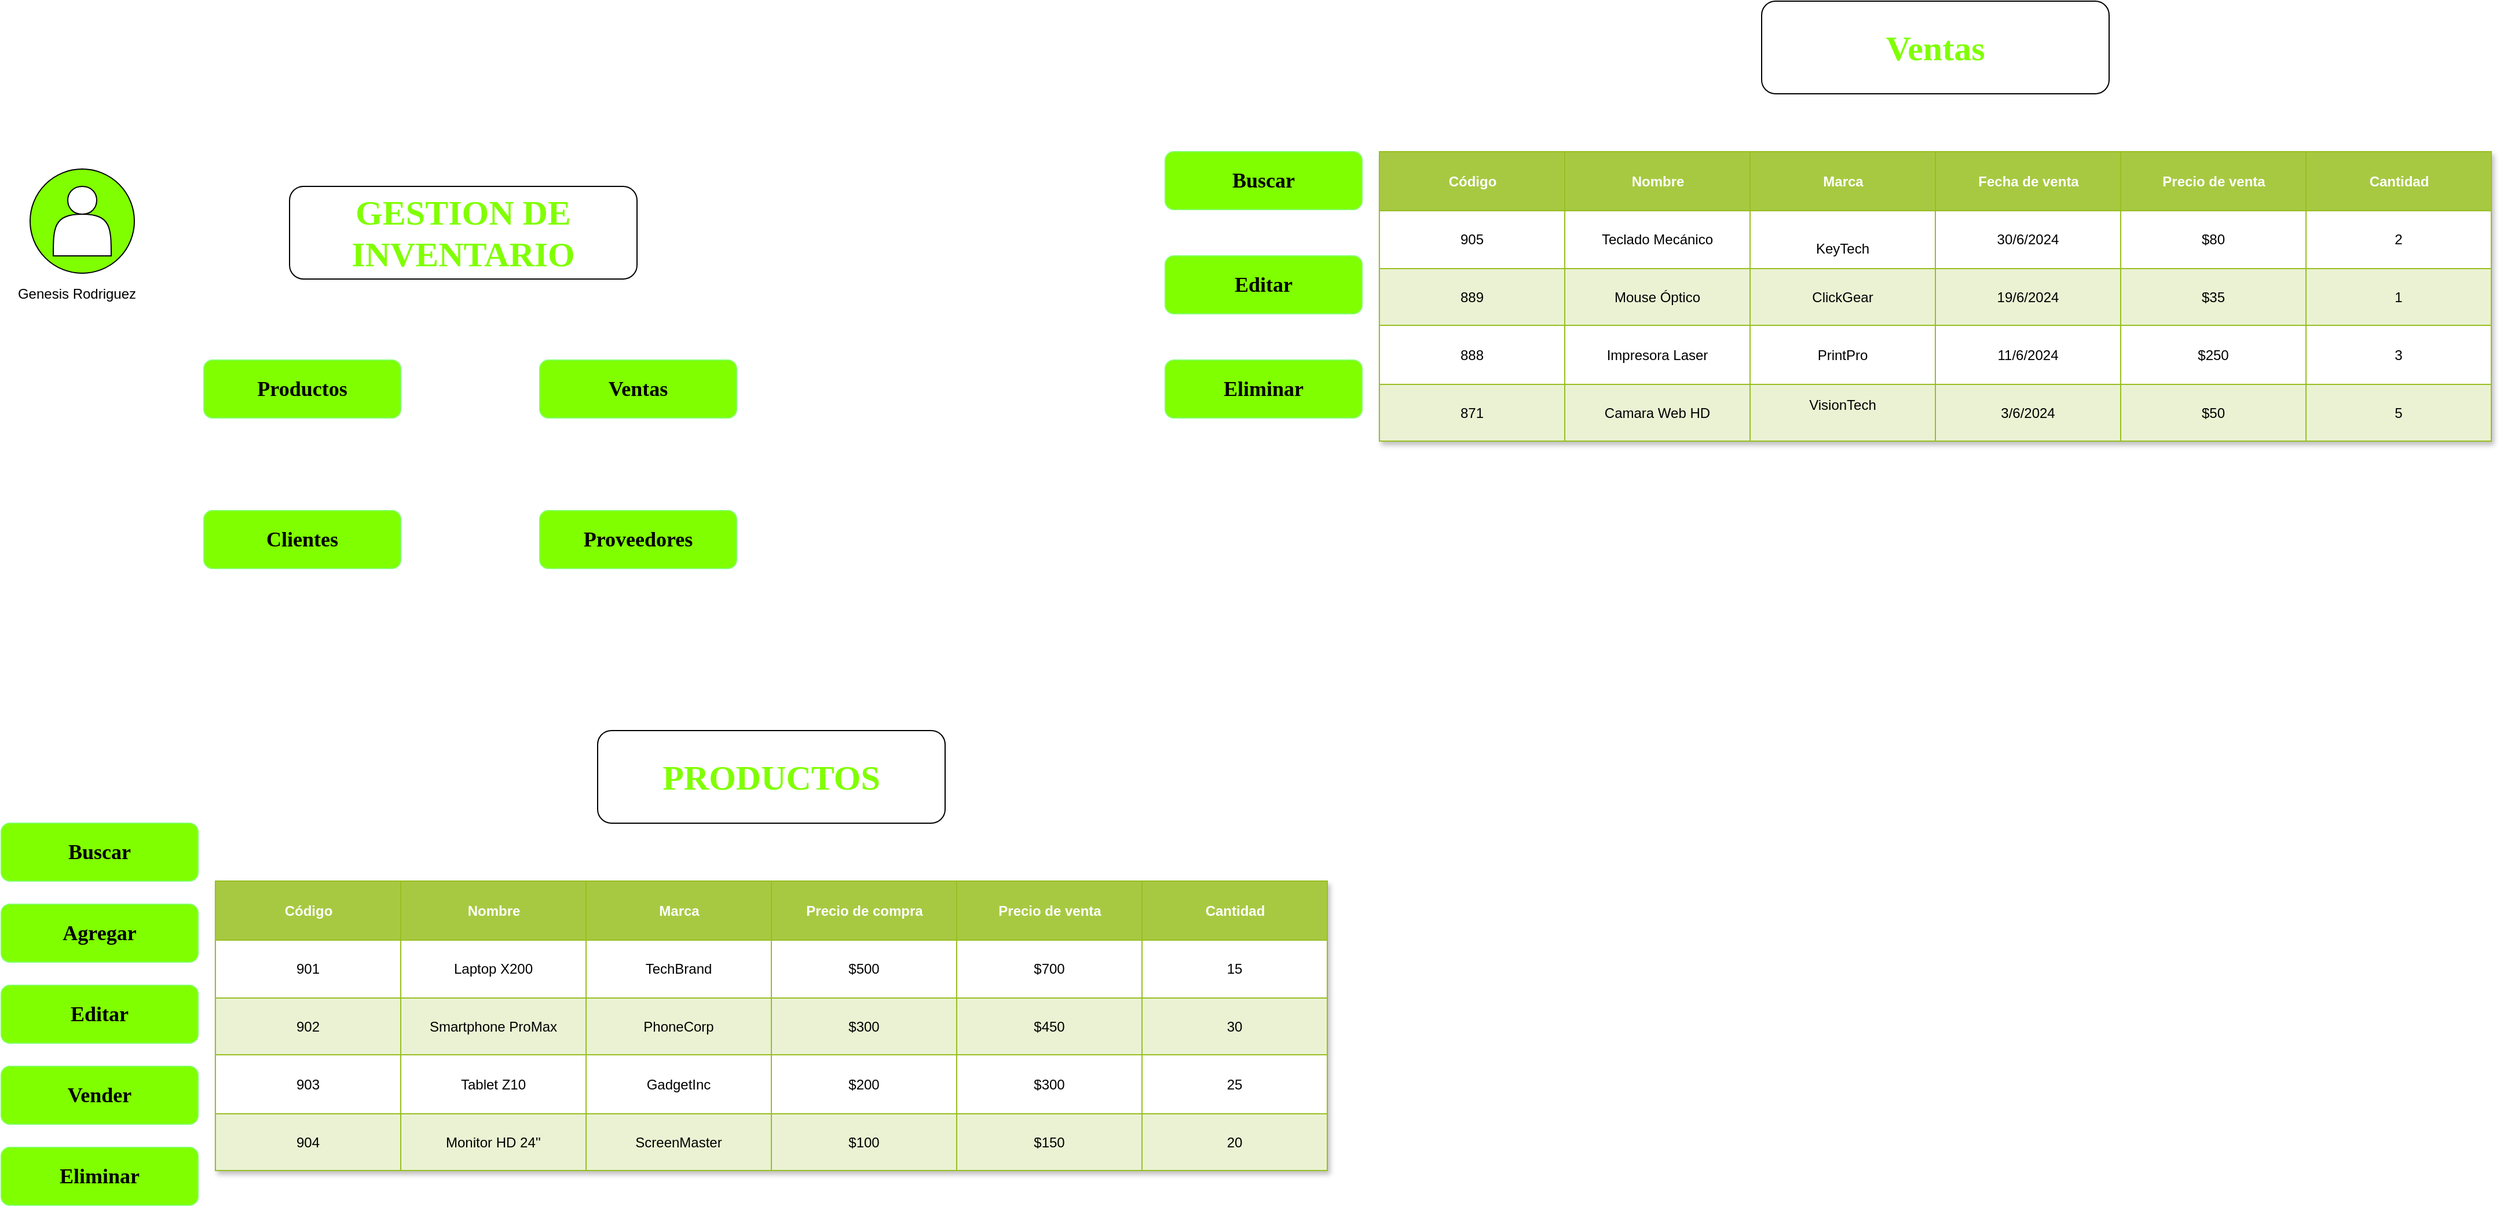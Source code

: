 <mxfile version="24.7.5">
  <diagram name="Página-1" id="o26j8xtppPVwbAAESZ1I">
    <mxGraphModel dx="1411" dy="800" grid="1" gridSize="10" guides="1" tooltips="1" connect="1" arrows="1" fold="1" page="1" pageScale="1" pageWidth="827" pageHeight="1169" math="0" shadow="0">
      <root>
        <mxCell id="0" />
        <mxCell id="1" parent="0" />
        <mxCell id="sc70_CKnT4Qj9o-1Ib0b-28" value="" style="ellipse;whiteSpace=wrap;html=1;aspect=fixed;fillColor=#80FF00;" vertex="1" parent="1">
          <mxGeometry x="40" y="225" width="90" height="90" as="geometry" />
        </mxCell>
        <mxCell id="sc70_CKnT4Qj9o-1Ib0b-1" value="&lt;h1&gt;&lt;font color=&quot;#80ff00&quot; style=&quot;font-size: 30px;&quot; face=&quot;Times New Roman&quot;&gt;GESTION DE INVENTARIO&lt;/font&gt;&lt;/h1&gt;" style="rounded=1;whiteSpace=wrap;html=1;" vertex="1" parent="1">
          <mxGeometry x="264" y="240" width="300" height="80" as="geometry" />
        </mxCell>
        <mxCell id="sc70_CKnT4Qj9o-1Ib0b-2" value="&lt;h2&gt;&lt;font face=&quot;Times New Roman&quot;&gt;Productos&lt;/font&gt;&lt;/h2&gt;" style="rounded=1;whiteSpace=wrap;html=1;fillColor=#80FF00;strokeColor=#80ff66;" vertex="1" parent="1">
          <mxGeometry x="190" y="390" width="170" height="50" as="geometry" />
        </mxCell>
        <mxCell id="sc70_CKnT4Qj9o-1Ib0b-24" value="&lt;h2&gt;&lt;font face=&quot;Times New Roman&quot;&gt;Clientes&lt;/font&gt;&lt;/h2&gt;" style="rounded=1;whiteSpace=wrap;html=1;fillColor=#80FF00;strokeColor=#80ff66;" vertex="1" parent="1">
          <mxGeometry x="190" y="520" width="170" height="50" as="geometry" />
        </mxCell>
        <mxCell id="sc70_CKnT4Qj9o-1Ib0b-25" value="&lt;h2&gt;&lt;font face=&quot;Times New Roman&quot;&gt;Ventas&lt;/font&gt;&lt;/h2&gt;" style="rounded=1;whiteSpace=wrap;html=1;fillColor=#80FF00;strokeColor=#80ff66;" vertex="1" parent="1">
          <mxGeometry x="480" y="390" width="170" height="50" as="geometry" />
        </mxCell>
        <mxCell id="sc70_CKnT4Qj9o-1Ib0b-26" value="&lt;h2&gt;&lt;font face=&quot;Times New Roman&quot;&gt;Proveedores&lt;/font&gt;&lt;/h2&gt;" style="rounded=1;whiteSpace=wrap;html=1;fillColor=#80FF00;strokeColor=#80ff66;" vertex="1" parent="1">
          <mxGeometry x="480" y="520" width="170" height="50" as="geometry" />
        </mxCell>
        <mxCell id="sc70_CKnT4Qj9o-1Ib0b-27" value="" style="shape=actor;whiteSpace=wrap;html=1;fillColor=#FFFFFF;" vertex="1" parent="1">
          <mxGeometry x="60" y="240" width="50" height="60" as="geometry" />
        </mxCell>
        <mxCell id="sc70_CKnT4Qj9o-1Ib0b-29" value="Genesis Rodriguez" style="text;html=1;align=center;verticalAlign=middle;resizable=0;points=[];autosize=1;strokeColor=none;fillColor=none;" vertex="1" parent="1">
          <mxGeometry x="15" y="318" width="130" height="30" as="geometry" />
        </mxCell>
        <mxCell id="sc70_CKnT4Qj9o-1Ib0b-31" value="&lt;h1&gt;&lt;font color=&quot;#80ff00&quot; style=&quot;font-size: 30px;&quot; face=&quot;Times New Roman&quot;&gt;PRODUCTOS&lt;/font&gt;&lt;/h1&gt;" style="rounded=1;whiteSpace=wrap;html=1;" vertex="1" parent="1">
          <mxGeometry x="530" y="710" width="300" height="80" as="geometry" />
        </mxCell>
        <mxCell id="sc70_CKnT4Qj9o-1Ib0b-38" value="Assets" style="childLayout=tableLayout;recursiveResize=0;strokeColor=#98bf21;fillColor=#80FF00;shadow=1;" vertex="1" parent="1">
          <mxGeometry x="200" y="840" width="960" height="250" as="geometry" />
        </mxCell>
        <mxCell id="sc70_CKnT4Qj9o-1Ib0b-39" style="shape=tableRow;horizontal=0;startSize=0;swimlaneHead=0;swimlaneBody=0;top=0;left=0;bottom=0;right=0;dropTarget=0;collapsible=0;recursiveResize=0;expand=0;fontStyle=0;strokeColor=inherit;fillColor=#ffffff;" vertex="1" parent="sc70_CKnT4Qj9o-1Ib0b-38">
          <mxGeometry width="960" height="51" as="geometry" />
        </mxCell>
        <mxCell id="sc70_CKnT4Qj9o-1Ib0b-40" value="Código" style="connectable=0;recursiveResize=0;strokeColor=inherit;fillColor=#A7C942;align=center;fontStyle=1;fontColor=#FFFFFF;html=1;" vertex="1" parent="sc70_CKnT4Qj9o-1Ib0b-39">
          <mxGeometry width="160" height="51" as="geometry">
            <mxRectangle width="160" height="51" as="alternateBounds" />
          </mxGeometry>
        </mxCell>
        <mxCell id="sc70_CKnT4Qj9o-1Ib0b-41" value="Nombre" style="connectable=0;recursiveResize=0;strokeColor=inherit;fillColor=#A7C942;align=center;fontStyle=1;fontColor=#FFFFFF;html=1;" vertex="1" parent="sc70_CKnT4Qj9o-1Ib0b-39">
          <mxGeometry x="160" width="160" height="51" as="geometry">
            <mxRectangle width="160" height="51" as="alternateBounds" />
          </mxGeometry>
        </mxCell>
        <mxCell id="sc70_CKnT4Qj9o-1Ib0b-42" value="Marca" style="connectable=0;recursiveResize=0;strokeColor=inherit;fillColor=#A7C942;align=center;fontStyle=1;fontColor=#FFFFFF;html=1;" vertex="1" parent="sc70_CKnT4Qj9o-1Ib0b-39">
          <mxGeometry x="320" width="160" height="51" as="geometry">
            <mxRectangle width="160" height="51" as="alternateBounds" />
          </mxGeometry>
        </mxCell>
        <mxCell id="sc70_CKnT4Qj9o-1Ib0b-59" value="Precio de compra" style="connectable=0;recursiveResize=0;strokeColor=inherit;fillColor=#A7C942;align=center;fontStyle=1;fontColor=#FFFFFF;html=1;" vertex="1" parent="sc70_CKnT4Qj9o-1Ib0b-39">
          <mxGeometry x="480" width="160" height="51" as="geometry">
            <mxRectangle width="160" height="51" as="alternateBounds" />
          </mxGeometry>
        </mxCell>
        <mxCell id="sc70_CKnT4Qj9o-1Ib0b-64" value="Precio de venta" style="connectable=0;recursiveResize=0;strokeColor=inherit;fillColor=#A7C942;align=center;fontStyle=1;fontColor=#FFFFFF;html=1;" vertex="1" parent="sc70_CKnT4Qj9o-1Ib0b-39">
          <mxGeometry x="640" width="160" height="51" as="geometry">
            <mxRectangle width="160" height="51" as="alternateBounds" />
          </mxGeometry>
        </mxCell>
        <mxCell id="sc70_CKnT4Qj9o-1Ib0b-69" value="Cantidad" style="connectable=0;recursiveResize=0;strokeColor=inherit;fillColor=#A7C942;align=center;fontStyle=1;fontColor=#FFFFFF;html=1;" vertex="1" parent="sc70_CKnT4Qj9o-1Ib0b-39">
          <mxGeometry x="800" width="160" height="51" as="geometry">
            <mxRectangle width="160" height="51" as="alternateBounds" />
          </mxGeometry>
        </mxCell>
        <mxCell id="sc70_CKnT4Qj9o-1Ib0b-43" value="" style="shape=tableRow;horizontal=0;startSize=0;swimlaneHead=0;swimlaneBody=0;top=0;left=0;bottom=0;right=0;dropTarget=0;collapsible=0;recursiveResize=0;expand=0;fontStyle=0;strokeColor=inherit;fillColor=#ffffff;" vertex="1" parent="sc70_CKnT4Qj9o-1Ib0b-38">
          <mxGeometry y="51" width="960" height="50" as="geometry" />
        </mxCell>
        <mxCell id="sc70_CKnT4Qj9o-1Ib0b-44" value="901" style="connectable=0;recursiveResize=0;strokeColor=inherit;fillColor=inherit;align=center;whiteSpace=wrap;html=1;" vertex="1" parent="sc70_CKnT4Qj9o-1Ib0b-43">
          <mxGeometry width="160" height="50" as="geometry">
            <mxRectangle width="160" height="50" as="alternateBounds" />
          </mxGeometry>
        </mxCell>
        <mxCell id="sc70_CKnT4Qj9o-1Ib0b-45" value="&lt;table&gt;&lt;tbody&gt;&lt;tr&gt;&lt;td&gt;Laptop X200&lt;/td&gt;&lt;/tr&gt;&lt;/tbody&gt;&lt;/table&gt;" style="connectable=0;recursiveResize=0;strokeColor=inherit;fillColor=inherit;align=center;whiteSpace=wrap;html=1;" vertex="1" parent="sc70_CKnT4Qj9o-1Ib0b-43">
          <mxGeometry x="160" width="160" height="50" as="geometry">
            <mxRectangle width="160" height="50" as="alternateBounds" />
          </mxGeometry>
        </mxCell>
        <mxCell id="sc70_CKnT4Qj9o-1Ib0b-46" value="TechBrand" style="connectable=0;recursiveResize=0;strokeColor=inherit;fillColor=inherit;align=center;whiteSpace=wrap;html=1;" vertex="1" parent="sc70_CKnT4Qj9o-1Ib0b-43">
          <mxGeometry x="320" width="160" height="50" as="geometry">
            <mxRectangle width="160" height="50" as="alternateBounds" />
          </mxGeometry>
        </mxCell>
        <mxCell id="sc70_CKnT4Qj9o-1Ib0b-60" value="$500" style="connectable=0;recursiveResize=0;strokeColor=inherit;fillColor=inherit;align=center;whiteSpace=wrap;html=1;" vertex="1" parent="sc70_CKnT4Qj9o-1Ib0b-43">
          <mxGeometry x="480" width="160" height="50" as="geometry">
            <mxRectangle width="160" height="50" as="alternateBounds" />
          </mxGeometry>
        </mxCell>
        <mxCell id="sc70_CKnT4Qj9o-1Ib0b-65" value="$700" style="connectable=0;recursiveResize=0;strokeColor=inherit;fillColor=inherit;align=center;whiteSpace=wrap;html=1;" vertex="1" parent="sc70_CKnT4Qj9o-1Ib0b-43">
          <mxGeometry x="640" width="160" height="50" as="geometry">
            <mxRectangle width="160" height="50" as="alternateBounds" />
          </mxGeometry>
        </mxCell>
        <mxCell id="sc70_CKnT4Qj9o-1Ib0b-70" value="15" style="connectable=0;recursiveResize=0;strokeColor=inherit;fillColor=inherit;align=center;whiteSpace=wrap;html=1;" vertex="1" parent="sc70_CKnT4Qj9o-1Ib0b-43">
          <mxGeometry x="800" width="160" height="50" as="geometry">
            <mxRectangle width="160" height="50" as="alternateBounds" />
          </mxGeometry>
        </mxCell>
        <mxCell id="sc70_CKnT4Qj9o-1Ib0b-47" value="" style="shape=tableRow;horizontal=0;startSize=0;swimlaneHead=0;swimlaneBody=0;top=0;left=0;bottom=0;right=0;dropTarget=0;collapsible=0;recursiveResize=0;expand=0;fontStyle=1;strokeColor=inherit;fillColor=#EAF2D3;" vertex="1" parent="sc70_CKnT4Qj9o-1Ib0b-38">
          <mxGeometry y="101" width="960" height="49" as="geometry" />
        </mxCell>
        <mxCell id="sc70_CKnT4Qj9o-1Ib0b-48" value="902" style="connectable=0;recursiveResize=0;strokeColor=inherit;fillColor=inherit;whiteSpace=wrap;html=1;" vertex="1" parent="sc70_CKnT4Qj9o-1Ib0b-47">
          <mxGeometry width="160" height="49" as="geometry">
            <mxRectangle width="160" height="49" as="alternateBounds" />
          </mxGeometry>
        </mxCell>
        <mxCell id="sc70_CKnT4Qj9o-1Ib0b-49" value="&lt;table&gt;&lt;tbody&gt;&lt;tr&gt;&lt;td&gt;Smartphone ProMax&lt;/td&gt;&lt;/tr&gt;&lt;/tbody&gt;&lt;/table&gt;" style="connectable=0;recursiveResize=0;strokeColor=inherit;fillColor=inherit;whiteSpace=wrap;html=1;" vertex="1" parent="sc70_CKnT4Qj9o-1Ib0b-47">
          <mxGeometry x="160" width="160" height="49" as="geometry">
            <mxRectangle width="160" height="49" as="alternateBounds" />
          </mxGeometry>
        </mxCell>
        <mxCell id="sc70_CKnT4Qj9o-1Ib0b-50" value="PhoneCorp" style="connectable=0;recursiveResize=0;strokeColor=inherit;fillColor=inherit;whiteSpace=wrap;html=1;" vertex="1" parent="sc70_CKnT4Qj9o-1Ib0b-47">
          <mxGeometry x="320" width="160" height="49" as="geometry">
            <mxRectangle width="160" height="49" as="alternateBounds" />
          </mxGeometry>
        </mxCell>
        <mxCell id="sc70_CKnT4Qj9o-1Ib0b-61" value="$300" style="connectable=0;recursiveResize=0;strokeColor=inherit;fillColor=inherit;whiteSpace=wrap;html=1;" vertex="1" parent="sc70_CKnT4Qj9o-1Ib0b-47">
          <mxGeometry x="480" width="160" height="49" as="geometry">
            <mxRectangle width="160" height="49" as="alternateBounds" />
          </mxGeometry>
        </mxCell>
        <mxCell id="sc70_CKnT4Qj9o-1Ib0b-66" value="$450" style="connectable=0;recursiveResize=0;strokeColor=inherit;fillColor=inherit;whiteSpace=wrap;html=1;" vertex="1" parent="sc70_CKnT4Qj9o-1Ib0b-47">
          <mxGeometry x="640" width="160" height="49" as="geometry">
            <mxRectangle width="160" height="49" as="alternateBounds" />
          </mxGeometry>
        </mxCell>
        <mxCell id="sc70_CKnT4Qj9o-1Ib0b-71" value="30" style="connectable=0;recursiveResize=0;strokeColor=inherit;fillColor=inherit;whiteSpace=wrap;html=1;" vertex="1" parent="sc70_CKnT4Qj9o-1Ib0b-47">
          <mxGeometry x="800" width="160" height="49" as="geometry">
            <mxRectangle width="160" height="49" as="alternateBounds" />
          </mxGeometry>
        </mxCell>
        <mxCell id="sc70_CKnT4Qj9o-1Ib0b-51" value="" style="shape=tableRow;horizontal=0;startSize=0;swimlaneHead=0;swimlaneBody=0;top=0;left=0;bottom=0;right=0;dropTarget=0;collapsible=0;recursiveResize=0;expand=0;fontStyle=0;strokeColor=inherit;fillColor=#ffffff;" vertex="1" parent="sc70_CKnT4Qj9o-1Ib0b-38">
          <mxGeometry y="150" width="960" height="51" as="geometry" />
        </mxCell>
        <mxCell id="sc70_CKnT4Qj9o-1Ib0b-52" value="903" style="connectable=0;recursiveResize=0;strokeColor=inherit;fillColor=inherit;fontStyle=0;align=center;whiteSpace=wrap;html=1;" vertex="1" parent="sc70_CKnT4Qj9o-1Ib0b-51">
          <mxGeometry width="160" height="51" as="geometry">
            <mxRectangle width="160" height="51" as="alternateBounds" />
          </mxGeometry>
        </mxCell>
        <mxCell id="sc70_CKnT4Qj9o-1Ib0b-53" value="Tablet Z10" style="connectable=0;recursiveResize=0;strokeColor=inherit;fillColor=inherit;fontStyle=0;align=center;whiteSpace=wrap;html=1;" vertex="1" parent="sc70_CKnT4Qj9o-1Ib0b-51">
          <mxGeometry x="160" width="160" height="51" as="geometry">
            <mxRectangle width="160" height="51" as="alternateBounds" />
          </mxGeometry>
        </mxCell>
        <mxCell id="sc70_CKnT4Qj9o-1Ib0b-54" value="GadgetInc" style="connectable=0;recursiveResize=0;strokeColor=inherit;fillColor=inherit;fontStyle=0;align=center;whiteSpace=wrap;html=1;" vertex="1" parent="sc70_CKnT4Qj9o-1Ib0b-51">
          <mxGeometry x="320" width="160" height="51" as="geometry">
            <mxRectangle width="160" height="51" as="alternateBounds" />
          </mxGeometry>
        </mxCell>
        <mxCell id="sc70_CKnT4Qj9o-1Ib0b-62" value="$200" style="connectable=0;recursiveResize=0;strokeColor=inherit;fillColor=inherit;fontStyle=0;align=center;whiteSpace=wrap;html=1;" vertex="1" parent="sc70_CKnT4Qj9o-1Ib0b-51">
          <mxGeometry x="480" width="160" height="51" as="geometry">
            <mxRectangle width="160" height="51" as="alternateBounds" />
          </mxGeometry>
        </mxCell>
        <mxCell id="sc70_CKnT4Qj9o-1Ib0b-67" value="$300" style="connectable=0;recursiveResize=0;strokeColor=inherit;fillColor=inherit;fontStyle=0;align=center;whiteSpace=wrap;html=1;" vertex="1" parent="sc70_CKnT4Qj9o-1Ib0b-51">
          <mxGeometry x="640" width="160" height="51" as="geometry">
            <mxRectangle width="160" height="51" as="alternateBounds" />
          </mxGeometry>
        </mxCell>
        <mxCell id="sc70_CKnT4Qj9o-1Ib0b-72" value="25" style="connectable=0;recursiveResize=0;strokeColor=inherit;fillColor=inherit;fontStyle=0;align=center;whiteSpace=wrap;html=1;" vertex="1" parent="sc70_CKnT4Qj9o-1Ib0b-51">
          <mxGeometry x="800" width="160" height="51" as="geometry">
            <mxRectangle width="160" height="51" as="alternateBounds" />
          </mxGeometry>
        </mxCell>
        <mxCell id="sc70_CKnT4Qj9o-1Ib0b-55" value="" style="shape=tableRow;horizontal=0;startSize=0;swimlaneHead=0;swimlaneBody=0;top=0;left=0;bottom=0;right=0;dropTarget=0;collapsible=0;recursiveResize=0;expand=0;fontStyle=1;strokeColor=inherit;fillColor=#EAF2D3;" vertex="1" parent="sc70_CKnT4Qj9o-1Ib0b-38">
          <mxGeometry y="201" width="960" height="49" as="geometry" />
        </mxCell>
        <mxCell id="sc70_CKnT4Qj9o-1Ib0b-56" value="904" style="connectable=0;recursiveResize=0;strokeColor=inherit;fillColor=inherit;whiteSpace=wrap;html=1;" vertex="1" parent="sc70_CKnT4Qj9o-1Ib0b-55">
          <mxGeometry width="160" height="49" as="geometry">
            <mxRectangle width="160" height="49" as="alternateBounds" />
          </mxGeometry>
        </mxCell>
        <mxCell id="sc70_CKnT4Qj9o-1Ib0b-57" value="Monitor HD 24&#39;&#39;" style="connectable=0;recursiveResize=0;strokeColor=inherit;fillColor=inherit;whiteSpace=wrap;html=1;" vertex="1" parent="sc70_CKnT4Qj9o-1Ib0b-55">
          <mxGeometry x="160" width="160" height="49" as="geometry">
            <mxRectangle width="160" height="49" as="alternateBounds" />
          </mxGeometry>
        </mxCell>
        <mxCell id="sc70_CKnT4Qj9o-1Ib0b-58" value="ScreenMaster" style="connectable=0;recursiveResize=0;strokeColor=inherit;fillColor=inherit;whiteSpace=wrap;html=1;" vertex="1" parent="sc70_CKnT4Qj9o-1Ib0b-55">
          <mxGeometry x="320" width="160" height="49" as="geometry">
            <mxRectangle width="160" height="49" as="alternateBounds" />
          </mxGeometry>
        </mxCell>
        <mxCell id="sc70_CKnT4Qj9o-1Ib0b-63" value="$100" style="connectable=0;recursiveResize=0;strokeColor=inherit;fillColor=inherit;whiteSpace=wrap;html=1;" vertex="1" parent="sc70_CKnT4Qj9o-1Ib0b-55">
          <mxGeometry x="480" width="160" height="49" as="geometry">
            <mxRectangle width="160" height="49" as="alternateBounds" />
          </mxGeometry>
        </mxCell>
        <mxCell id="sc70_CKnT4Qj9o-1Ib0b-68" value="$150" style="connectable=0;recursiveResize=0;strokeColor=inherit;fillColor=inherit;whiteSpace=wrap;html=1;" vertex="1" parent="sc70_CKnT4Qj9o-1Ib0b-55">
          <mxGeometry x="640" width="160" height="49" as="geometry">
            <mxRectangle width="160" height="49" as="alternateBounds" />
          </mxGeometry>
        </mxCell>
        <mxCell id="sc70_CKnT4Qj9o-1Ib0b-73" value="20" style="connectable=0;recursiveResize=0;strokeColor=inherit;fillColor=inherit;whiteSpace=wrap;html=1;" vertex="1" parent="sc70_CKnT4Qj9o-1Ib0b-55">
          <mxGeometry x="800" width="160" height="49" as="geometry">
            <mxRectangle width="160" height="49" as="alternateBounds" />
          </mxGeometry>
        </mxCell>
        <mxCell id="sc70_CKnT4Qj9o-1Ib0b-74" value="&lt;h2&gt;&lt;font face=&quot;Times New Roman&quot;&gt;Agregar&lt;/font&gt;&lt;/h2&gt;" style="rounded=1;whiteSpace=wrap;html=1;fillColor=#80FF00;strokeColor=#80ff66;" vertex="1" parent="1">
          <mxGeometry x="15" y="860" width="170" height="50" as="geometry" />
        </mxCell>
        <mxCell id="sc70_CKnT4Qj9o-1Ib0b-75" value="&lt;h2&gt;&lt;font face=&quot;Times New Roman&quot;&gt;Buscar&lt;/font&gt;&lt;/h2&gt;" style="rounded=1;whiteSpace=wrap;html=1;fillColor=#80FF00;strokeColor=#80ff66;" vertex="1" parent="1">
          <mxGeometry x="15" y="790" width="170" height="50" as="geometry" />
        </mxCell>
        <mxCell id="sc70_CKnT4Qj9o-1Ib0b-76" value="&lt;h2&gt;&lt;font face=&quot;Times New Roman&quot;&gt;Editar&lt;/font&gt;&lt;/h2&gt;" style="rounded=1;whiteSpace=wrap;html=1;fillColor=#80FF00;strokeColor=#80ff66;" vertex="1" parent="1">
          <mxGeometry x="15" y="930" width="170" height="50" as="geometry" />
        </mxCell>
        <mxCell id="sc70_CKnT4Qj9o-1Ib0b-77" value="&lt;h2&gt;&lt;font face=&quot;Times New Roman&quot;&gt;Eliminar&lt;/font&gt;&lt;/h2&gt;" style="rounded=1;whiteSpace=wrap;html=1;fillColor=#80FF00;strokeColor=#80ff66;" vertex="1" parent="1">
          <mxGeometry x="15" y="1070" width="170" height="50" as="geometry" />
        </mxCell>
        <mxCell id="sc70_CKnT4Qj9o-1Ib0b-78" value="&lt;h2&gt;&lt;font face=&quot;Times New Roman&quot;&gt;Vender&lt;/font&gt;&lt;/h2&gt;" style="rounded=1;whiteSpace=wrap;html=1;fillColor=#80FF00;strokeColor=#80ff66;" vertex="1" parent="1">
          <mxGeometry x="15" y="1000" width="170" height="50" as="geometry" />
        </mxCell>
        <mxCell id="sc70_CKnT4Qj9o-1Ib0b-79" value="&lt;h1&gt;&lt;font color=&quot;#80ff00&quot; style=&quot;font-size: 30px;&quot; face=&quot;Times New Roman&quot;&gt;Ventas&lt;/font&gt;&lt;/h1&gt;" style="rounded=1;whiteSpace=wrap;html=1;" vertex="1" parent="1">
          <mxGeometry x="1535" y="80" width="300" height="80" as="geometry" />
        </mxCell>
        <mxCell id="sc70_CKnT4Qj9o-1Ib0b-80" value="Assets" style="childLayout=tableLayout;recursiveResize=0;strokeColor=#98bf21;fillColor=#80FF00;shadow=1;" vertex="1" parent="1">
          <mxGeometry x="1205" y="210" width="960" height="250" as="geometry" />
        </mxCell>
        <mxCell id="sc70_CKnT4Qj9o-1Ib0b-81" style="shape=tableRow;horizontal=0;startSize=0;swimlaneHead=0;swimlaneBody=0;top=0;left=0;bottom=0;right=0;dropTarget=0;collapsible=0;recursiveResize=0;expand=0;fontStyle=0;strokeColor=inherit;fillColor=#ffffff;" vertex="1" parent="sc70_CKnT4Qj9o-1Ib0b-80">
          <mxGeometry width="960" height="51" as="geometry" />
        </mxCell>
        <mxCell id="sc70_CKnT4Qj9o-1Ib0b-82" value="Código" style="connectable=0;recursiveResize=0;strokeColor=inherit;fillColor=#A7C942;align=center;fontStyle=1;fontColor=#FFFFFF;html=1;" vertex="1" parent="sc70_CKnT4Qj9o-1Ib0b-81">
          <mxGeometry width="160" height="51" as="geometry">
            <mxRectangle width="160" height="51" as="alternateBounds" />
          </mxGeometry>
        </mxCell>
        <mxCell id="sc70_CKnT4Qj9o-1Ib0b-83" value="Nombre" style="connectable=0;recursiveResize=0;strokeColor=inherit;fillColor=#A7C942;align=center;fontStyle=1;fontColor=#FFFFFF;html=1;" vertex="1" parent="sc70_CKnT4Qj9o-1Ib0b-81">
          <mxGeometry x="160" width="160" height="51" as="geometry">
            <mxRectangle width="160" height="51" as="alternateBounds" />
          </mxGeometry>
        </mxCell>
        <mxCell id="sc70_CKnT4Qj9o-1Ib0b-84" value="Marca" style="connectable=0;recursiveResize=0;strokeColor=inherit;fillColor=#A7C942;align=center;fontStyle=1;fontColor=#FFFFFF;html=1;" vertex="1" parent="sc70_CKnT4Qj9o-1Ib0b-81">
          <mxGeometry x="320" width="160" height="51" as="geometry">
            <mxRectangle width="160" height="51" as="alternateBounds" />
          </mxGeometry>
        </mxCell>
        <mxCell id="sc70_CKnT4Qj9o-1Ib0b-85" value="Fecha de venta" style="connectable=0;recursiveResize=0;strokeColor=inherit;fillColor=#A7C942;align=center;fontStyle=1;fontColor=#FFFFFF;html=1;" vertex="1" parent="sc70_CKnT4Qj9o-1Ib0b-81">
          <mxGeometry x="480" width="160" height="51" as="geometry">
            <mxRectangle width="160" height="51" as="alternateBounds" />
          </mxGeometry>
        </mxCell>
        <mxCell id="sc70_CKnT4Qj9o-1Ib0b-86" value="Precio de venta" style="connectable=0;recursiveResize=0;strokeColor=inherit;fillColor=#A7C942;align=center;fontStyle=1;fontColor=#FFFFFF;html=1;" vertex="1" parent="sc70_CKnT4Qj9o-1Ib0b-81">
          <mxGeometry x="640" width="160" height="51" as="geometry">
            <mxRectangle width="160" height="51" as="alternateBounds" />
          </mxGeometry>
        </mxCell>
        <mxCell id="sc70_CKnT4Qj9o-1Ib0b-87" value="Cantidad" style="connectable=0;recursiveResize=0;strokeColor=inherit;fillColor=#A7C942;align=center;fontStyle=1;fontColor=#FFFFFF;html=1;" vertex="1" parent="sc70_CKnT4Qj9o-1Ib0b-81">
          <mxGeometry x="800" width="160" height="51" as="geometry">
            <mxRectangle width="160" height="51" as="alternateBounds" />
          </mxGeometry>
        </mxCell>
        <mxCell id="sc70_CKnT4Qj9o-1Ib0b-88" value="" style="shape=tableRow;horizontal=0;startSize=0;swimlaneHead=0;swimlaneBody=0;top=0;left=0;bottom=0;right=0;dropTarget=0;collapsible=0;recursiveResize=0;expand=0;fontStyle=0;strokeColor=inherit;fillColor=#ffffff;" vertex="1" parent="sc70_CKnT4Qj9o-1Ib0b-80">
          <mxGeometry y="51" width="960" height="50" as="geometry" />
        </mxCell>
        <mxCell id="sc70_CKnT4Qj9o-1Ib0b-89" value="905" style="connectable=0;recursiveResize=0;strokeColor=inherit;fillColor=inherit;align=center;whiteSpace=wrap;html=1;" vertex="1" parent="sc70_CKnT4Qj9o-1Ib0b-88">
          <mxGeometry width="160" height="50" as="geometry">
            <mxRectangle width="160" height="50" as="alternateBounds" />
          </mxGeometry>
        </mxCell>
        <mxCell id="sc70_CKnT4Qj9o-1Ib0b-90" value="Teclado Mecánico" style="connectable=0;recursiveResize=0;strokeColor=inherit;fillColor=inherit;align=center;whiteSpace=wrap;html=1;" vertex="1" parent="sc70_CKnT4Qj9o-1Ib0b-88">
          <mxGeometry x="160" width="160" height="50" as="geometry">
            <mxRectangle width="160" height="50" as="alternateBounds" />
          </mxGeometry>
        </mxCell>
        <mxCell id="sc70_CKnT4Qj9o-1Ib0b-91" value="&lt;br&gt;KeyTech" style="connectable=0;recursiveResize=0;strokeColor=inherit;fillColor=inherit;align=center;whiteSpace=wrap;html=1;" vertex="1" parent="sc70_CKnT4Qj9o-1Ib0b-88">
          <mxGeometry x="320" width="160" height="50" as="geometry">
            <mxRectangle width="160" height="50" as="alternateBounds" />
          </mxGeometry>
        </mxCell>
        <mxCell id="sc70_CKnT4Qj9o-1Ib0b-92" value="30/6/2024" style="connectable=0;recursiveResize=0;strokeColor=inherit;fillColor=inherit;align=center;whiteSpace=wrap;html=1;" vertex="1" parent="sc70_CKnT4Qj9o-1Ib0b-88">
          <mxGeometry x="480" width="160" height="50" as="geometry">
            <mxRectangle width="160" height="50" as="alternateBounds" />
          </mxGeometry>
        </mxCell>
        <mxCell id="sc70_CKnT4Qj9o-1Ib0b-93" value="$80" style="connectable=0;recursiveResize=0;strokeColor=inherit;fillColor=inherit;align=center;whiteSpace=wrap;html=1;" vertex="1" parent="sc70_CKnT4Qj9o-1Ib0b-88">
          <mxGeometry x="640" width="160" height="50" as="geometry">
            <mxRectangle width="160" height="50" as="alternateBounds" />
          </mxGeometry>
        </mxCell>
        <mxCell id="sc70_CKnT4Qj9o-1Ib0b-94" value="2" style="connectable=0;recursiveResize=0;strokeColor=inherit;fillColor=inherit;align=center;whiteSpace=wrap;html=1;" vertex="1" parent="sc70_CKnT4Qj9o-1Ib0b-88">
          <mxGeometry x="800" width="160" height="50" as="geometry">
            <mxRectangle width="160" height="50" as="alternateBounds" />
          </mxGeometry>
        </mxCell>
        <mxCell id="sc70_CKnT4Qj9o-1Ib0b-95" value="" style="shape=tableRow;horizontal=0;startSize=0;swimlaneHead=0;swimlaneBody=0;top=0;left=0;bottom=0;right=0;dropTarget=0;collapsible=0;recursiveResize=0;expand=0;fontStyle=1;strokeColor=inherit;fillColor=#EAF2D3;" vertex="1" parent="sc70_CKnT4Qj9o-1Ib0b-80">
          <mxGeometry y="101" width="960" height="49" as="geometry" />
        </mxCell>
        <mxCell id="sc70_CKnT4Qj9o-1Ib0b-96" value="889" style="connectable=0;recursiveResize=0;strokeColor=inherit;fillColor=inherit;whiteSpace=wrap;html=1;" vertex="1" parent="sc70_CKnT4Qj9o-1Ib0b-95">
          <mxGeometry width="160" height="49" as="geometry">
            <mxRectangle width="160" height="49" as="alternateBounds" />
          </mxGeometry>
        </mxCell>
        <mxCell id="sc70_CKnT4Qj9o-1Ib0b-97" value="Mouse Óptico" style="connectable=0;recursiveResize=0;strokeColor=inherit;fillColor=inherit;whiteSpace=wrap;html=1;" vertex="1" parent="sc70_CKnT4Qj9o-1Ib0b-95">
          <mxGeometry x="160" width="160" height="49" as="geometry">
            <mxRectangle width="160" height="49" as="alternateBounds" />
          </mxGeometry>
        </mxCell>
        <mxCell id="sc70_CKnT4Qj9o-1Ib0b-98" value="ClickGear" style="connectable=0;recursiveResize=0;strokeColor=inherit;fillColor=inherit;whiteSpace=wrap;html=1;" vertex="1" parent="sc70_CKnT4Qj9o-1Ib0b-95">
          <mxGeometry x="320" width="160" height="49" as="geometry">
            <mxRectangle width="160" height="49" as="alternateBounds" />
          </mxGeometry>
        </mxCell>
        <mxCell id="sc70_CKnT4Qj9o-1Ib0b-99" value="19/6/2024" style="connectable=0;recursiveResize=0;strokeColor=inherit;fillColor=inherit;whiteSpace=wrap;html=1;" vertex="1" parent="sc70_CKnT4Qj9o-1Ib0b-95">
          <mxGeometry x="480" width="160" height="49" as="geometry">
            <mxRectangle width="160" height="49" as="alternateBounds" />
          </mxGeometry>
        </mxCell>
        <mxCell id="sc70_CKnT4Qj9o-1Ib0b-100" value="$35" style="connectable=0;recursiveResize=0;strokeColor=inherit;fillColor=inherit;whiteSpace=wrap;html=1;" vertex="1" parent="sc70_CKnT4Qj9o-1Ib0b-95">
          <mxGeometry x="640" width="160" height="49" as="geometry">
            <mxRectangle width="160" height="49" as="alternateBounds" />
          </mxGeometry>
        </mxCell>
        <mxCell id="sc70_CKnT4Qj9o-1Ib0b-101" value="1" style="connectable=0;recursiveResize=0;strokeColor=inherit;fillColor=inherit;whiteSpace=wrap;html=1;" vertex="1" parent="sc70_CKnT4Qj9o-1Ib0b-95">
          <mxGeometry x="800" width="160" height="49" as="geometry">
            <mxRectangle width="160" height="49" as="alternateBounds" />
          </mxGeometry>
        </mxCell>
        <mxCell id="sc70_CKnT4Qj9o-1Ib0b-102" value="" style="shape=tableRow;horizontal=0;startSize=0;swimlaneHead=0;swimlaneBody=0;top=0;left=0;bottom=0;right=0;dropTarget=0;collapsible=0;recursiveResize=0;expand=0;fontStyle=0;strokeColor=inherit;fillColor=#ffffff;" vertex="1" parent="sc70_CKnT4Qj9o-1Ib0b-80">
          <mxGeometry y="150" width="960" height="51" as="geometry" />
        </mxCell>
        <mxCell id="sc70_CKnT4Qj9o-1Ib0b-103" value="888" style="connectable=0;recursiveResize=0;strokeColor=inherit;fillColor=inherit;fontStyle=0;align=center;whiteSpace=wrap;html=1;" vertex="1" parent="sc70_CKnT4Qj9o-1Ib0b-102">
          <mxGeometry width="160" height="51" as="geometry">
            <mxRectangle width="160" height="51" as="alternateBounds" />
          </mxGeometry>
        </mxCell>
        <mxCell id="sc70_CKnT4Qj9o-1Ib0b-104" value="Impresora Laser" style="connectable=0;recursiveResize=0;strokeColor=inherit;fillColor=inherit;fontStyle=0;align=center;whiteSpace=wrap;html=1;" vertex="1" parent="sc70_CKnT4Qj9o-1Ib0b-102">
          <mxGeometry x="160" width="160" height="51" as="geometry">
            <mxRectangle width="160" height="51" as="alternateBounds" />
          </mxGeometry>
        </mxCell>
        <mxCell id="sc70_CKnT4Qj9o-1Ib0b-105" value="PrintPro" style="connectable=0;recursiveResize=0;strokeColor=inherit;fillColor=inherit;fontStyle=0;align=center;whiteSpace=wrap;html=1;" vertex="1" parent="sc70_CKnT4Qj9o-1Ib0b-102">
          <mxGeometry x="320" width="160" height="51" as="geometry">
            <mxRectangle width="160" height="51" as="alternateBounds" />
          </mxGeometry>
        </mxCell>
        <mxCell id="sc70_CKnT4Qj9o-1Ib0b-106" value="11/6/2024" style="connectable=0;recursiveResize=0;strokeColor=inherit;fillColor=inherit;fontStyle=0;align=center;whiteSpace=wrap;html=1;" vertex="1" parent="sc70_CKnT4Qj9o-1Ib0b-102">
          <mxGeometry x="480" width="160" height="51" as="geometry">
            <mxRectangle width="160" height="51" as="alternateBounds" />
          </mxGeometry>
        </mxCell>
        <mxCell id="sc70_CKnT4Qj9o-1Ib0b-107" value="$250" style="connectable=0;recursiveResize=0;strokeColor=inherit;fillColor=inherit;fontStyle=0;align=center;whiteSpace=wrap;html=1;" vertex="1" parent="sc70_CKnT4Qj9o-1Ib0b-102">
          <mxGeometry x="640" width="160" height="51" as="geometry">
            <mxRectangle width="160" height="51" as="alternateBounds" />
          </mxGeometry>
        </mxCell>
        <mxCell id="sc70_CKnT4Qj9o-1Ib0b-108" value="3" style="connectable=0;recursiveResize=0;strokeColor=inherit;fillColor=inherit;fontStyle=0;align=center;whiteSpace=wrap;html=1;" vertex="1" parent="sc70_CKnT4Qj9o-1Ib0b-102">
          <mxGeometry x="800" width="160" height="51" as="geometry">
            <mxRectangle width="160" height="51" as="alternateBounds" />
          </mxGeometry>
        </mxCell>
        <mxCell id="sc70_CKnT4Qj9o-1Ib0b-109" value="" style="shape=tableRow;horizontal=0;startSize=0;swimlaneHead=0;swimlaneBody=0;top=0;left=0;bottom=0;right=0;dropTarget=0;collapsible=0;recursiveResize=0;expand=0;fontStyle=1;strokeColor=inherit;fillColor=#EAF2D3;" vertex="1" parent="sc70_CKnT4Qj9o-1Ib0b-80">
          <mxGeometry y="201" width="960" height="49" as="geometry" />
        </mxCell>
        <mxCell id="sc70_CKnT4Qj9o-1Ib0b-110" value="871" style="connectable=0;recursiveResize=0;strokeColor=inherit;fillColor=inherit;whiteSpace=wrap;html=1;" vertex="1" parent="sc70_CKnT4Qj9o-1Ib0b-109">
          <mxGeometry width="160" height="49" as="geometry">
            <mxRectangle width="160" height="49" as="alternateBounds" />
          </mxGeometry>
        </mxCell>
        <mxCell id="sc70_CKnT4Qj9o-1Ib0b-111" value="Camara Web HD" style="connectable=0;recursiveResize=0;strokeColor=inherit;fillColor=inherit;whiteSpace=wrap;html=1;" vertex="1" parent="sc70_CKnT4Qj9o-1Ib0b-109">
          <mxGeometry x="160" width="160" height="49" as="geometry">
            <mxRectangle width="160" height="49" as="alternateBounds" />
          </mxGeometry>
        </mxCell>
        <mxCell id="sc70_CKnT4Qj9o-1Ib0b-112" value="&#xa;VisionTech&#xa;&#xa;" style="connectable=0;recursiveResize=0;strokeColor=inherit;fillColor=inherit;whiteSpace=wrap;html=1;" vertex="1" parent="sc70_CKnT4Qj9o-1Ib0b-109">
          <mxGeometry x="320" width="160" height="49" as="geometry">
            <mxRectangle width="160" height="49" as="alternateBounds" />
          </mxGeometry>
        </mxCell>
        <mxCell id="sc70_CKnT4Qj9o-1Ib0b-113" value="3/6/2024" style="connectable=0;recursiveResize=0;strokeColor=inherit;fillColor=inherit;whiteSpace=wrap;html=1;" vertex="1" parent="sc70_CKnT4Qj9o-1Ib0b-109">
          <mxGeometry x="480" width="160" height="49" as="geometry">
            <mxRectangle width="160" height="49" as="alternateBounds" />
          </mxGeometry>
        </mxCell>
        <mxCell id="sc70_CKnT4Qj9o-1Ib0b-114" value="$50" style="connectable=0;recursiveResize=0;strokeColor=inherit;fillColor=inherit;whiteSpace=wrap;html=1;" vertex="1" parent="sc70_CKnT4Qj9o-1Ib0b-109">
          <mxGeometry x="640" width="160" height="49" as="geometry">
            <mxRectangle width="160" height="49" as="alternateBounds" />
          </mxGeometry>
        </mxCell>
        <mxCell id="sc70_CKnT4Qj9o-1Ib0b-115" value="5" style="connectable=0;recursiveResize=0;strokeColor=inherit;fillColor=inherit;whiteSpace=wrap;html=1;" vertex="1" parent="sc70_CKnT4Qj9o-1Ib0b-109">
          <mxGeometry x="800" width="160" height="49" as="geometry">
            <mxRectangle width="160" height="49" as="alternateBounds" />
          </mxGeometry>
        </mxCell>
        <mxCell id="sc70_CKnT4Qj9o-1Ib0b-117" value="&lt;h2&gt;&lt;font face=&quot;Times New Roman&quot;&gt;Buscar&lt;/font&gt;&lt;/h2&gt;" style="rounded=1;whiteSpace=wrap;html=1;fillColor=#80FF00;strokeColor=#80ff66;" vertex="1" parent="1">
          <mxGeometry x="1020" y="210" width="170" height="50" as="geometry" />
        </mxCell>
        <mxCell id="sc70_CKnT4Qj9o-1Ib0b-118" value="&lt;h2&gt;&lt;font face=&quot;Times New Roman&quot;&gt;Editar&lt;/font&gt;&lt;/h2&gt;" style="rounded=1;whiteSpace=wrap;html=1;fillColor=#80FF00;strokeColor=#80ff66;" vertex="1" parent="1">
          <mxGeometry x="1020" y="300" width="170" height="50" as="geometry" />
        </mxCell>
        <mxCell id="sc70_CKnT4Qj9o-1Ib0b-119" value="&lt;h2&gt;&lt;font face=&quot;Times New Roman&quot;&gt;Eliminar&lt;/font&gt;&lt;/h2&gt;" style="rounded=1;whiteSpace=wrap;html=1;fillColor=#80FF00;strokeColor=#80ff66;" vertex="1" parent="1">
          <mxGeometry x="1020" y="390" width="170" height="50" as="geometry" />
        </mxCell>
      </root>
    </mxGraphModel>
  </diagram>
</mxfile>
